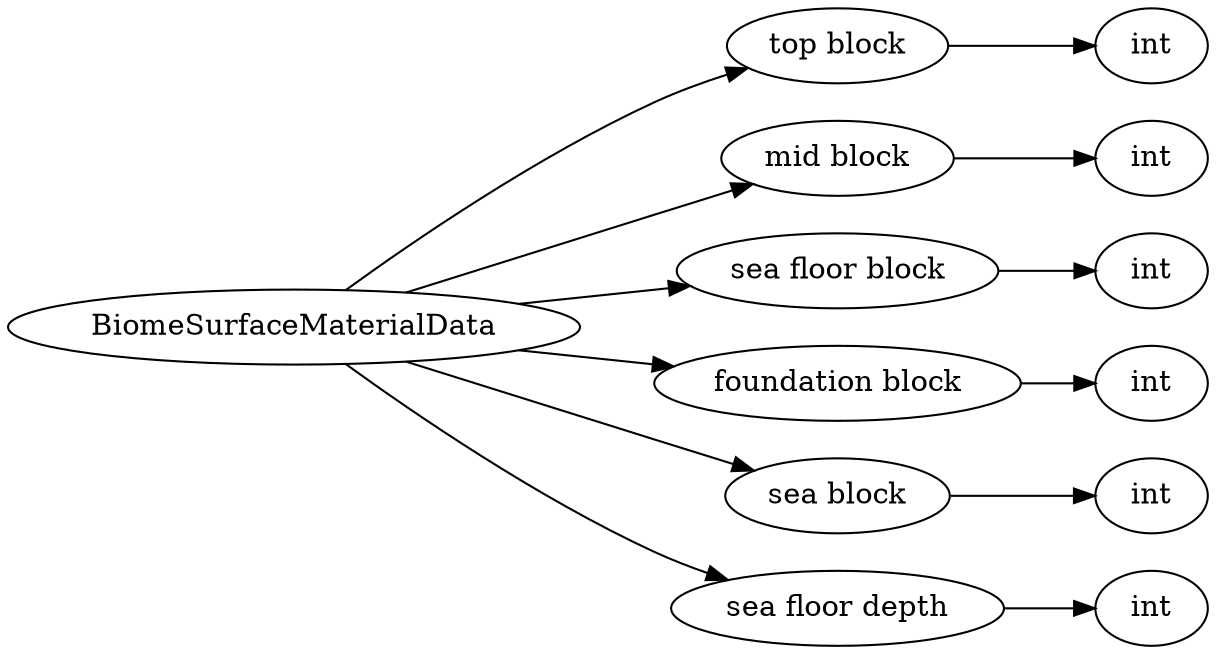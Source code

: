 digraph "BiomeSurfaceMaterialData" {
rankdir = LR
194
194 -> 195
195 -> 196
194 -> 197
197 -> 198
194 -> 199
199 -> 200
194 -> 201
201 -> 202
194 -> 203
203 -> 204
194 -> 205
205 -> 206

194 [label="BiomeSurfaceMaterialData",comment="name: \"BiomeSurfaceMaterialData\", typeName: \"\", id: 194, branchId: 0, recurseId: -1, attributes: 0, notes: \"\""];
195 [label="top block",comment="name: \"top block\", typeName: \"int\", id: 195, branchId: 0, recurseId: -1, attributes: 256, notes: \"\""];
196 [label="int",comment="name: \"int\", typeName: \"\", id: 196, branchId: 0, recurseId: -1, attributes: 512, notes: \"\""];
197 [label="mid block",comment="name: \"mid block\", typeName: \"int\", id: 197, branchId: 0, recurseId: -1, attributes: 256, notes: \"\""];
198 [label="int",comment="name: \"int\", typeName: \"\", id: 198, branchId: 0, recurseId: -1, attributes: 512, notes: \"\""];
199 [label="sea floor block",comment="name: \"sea floor block\", typeName: \"int\", id: 199, branchId: 0, recurseId: -1, attributes: 256, notes: \"\""];
200 [label="int",comment="name: \"int\", typeName: \"\", id: 200, branchId: 0, recurseId: -1, attributes: 512, notes: \"\""];
201 [label="foundation block",comment="name: \"foundation block\", typeName: \"int\", id: 201, branchId: 0, recurseId: -1, attributes: 256, notes: \"\""];
202 [label="int",comment="name: \"int\", typeName: \"\", id: 202, branchId: 0, recurseId: -1, attributes: 512, notes: \"\""];
203 [label="sea block",comment="name: \"sea block\", typeName: \"int\", id: 203, branchId: 0, recurseId: -1, attributes: 256, notes: \"\""];
204 [label="int",comment="name: \"int\", typeName: \"\", id: 204, branchId: 0, recurseId: -1, attributes: 512, notes: \"\""];
205 [label="sea floor depth",comment="name: \"sea floor depth\", typeName: \"\", id: 205, branchId: 0, recurseId: -1, attributes: 0, notes: \"\""];
206 [label="int",comment="name: \"int\", typeName: \"\", id: 206, branchId: 0, recurseId: -1, attributes: 512, notes: \"\""];
{ rank = max;196;198;200;202;204;206}

}
